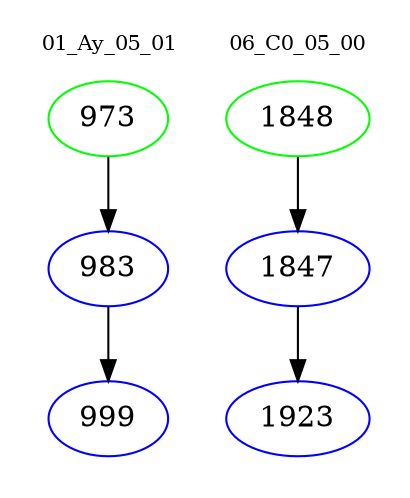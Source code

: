 digraph{
subgraph cluster_0 {
color = white
label = "01_Ay_05_01";
fontsize=10;
T0_973 [label="973", color="green"]
T0_973 -> T0_983 [color="black"]
T0_983 [label="983", color="blue"]
T0_983 -> T0_999 [color="black"]
T0_999 [label="999", color="blue"]
}
subgraph cluster_1 {
color = white
label = "06_C0_05_00";
fontsize=10;
T1_1848 [label="1848", color="green"]
T1_1848 -> T1_1847 [color="black"]
T1_1847 [label="1847", color="blue"]
T1_1847 -> T1_1923 [color="black"]
T1_1923 [label="1923", color="blue"]
}
}
